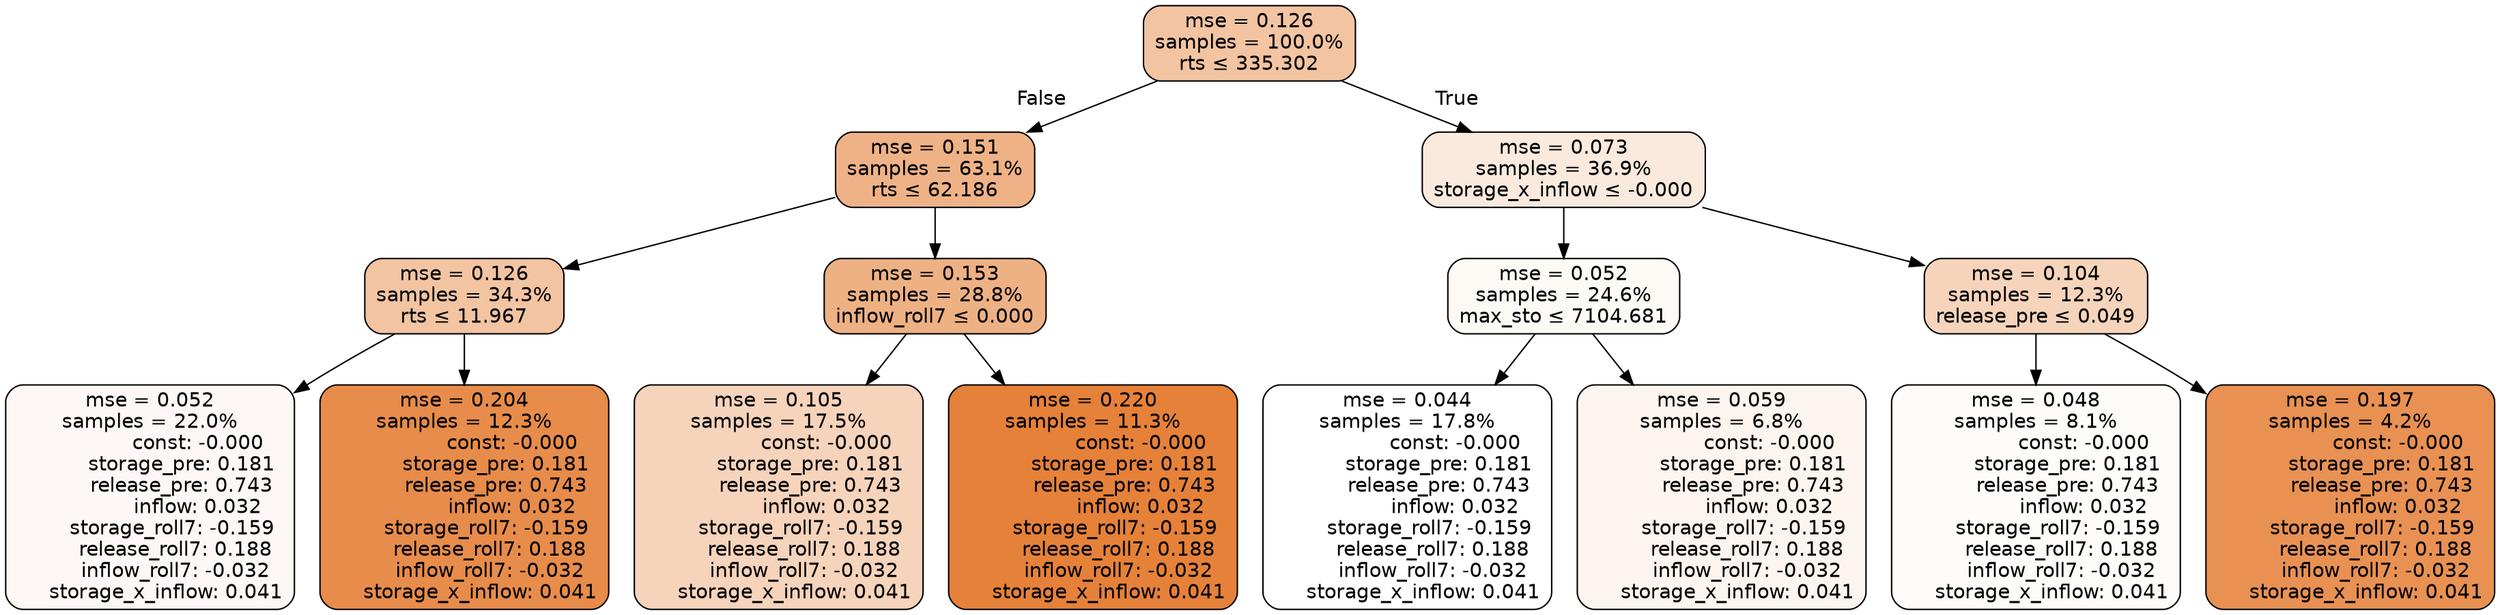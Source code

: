 digraph tree {
node [shape=rectangle, style="filled, rounded", color="black", fontname=helvetica] ;
edge [fontname=helvetica] ;
	"0" [label="mse = 0.126
samples = 100.0%
rts &le; 335.302", fillcolor="#f2c4a2"]
	"1" [label="mse = 0.151
samples = 63.1%
rts &le; 62.186", fillcolor="#efb286"]
	"2" [label="mse = 0.126
samples = 34.3%
rts &le; 11.967", fillcolor="#f2c4a2"]
	"3" [label="mse = 0.052
samples = 22.0%
               const: -0.000
          storage_pre: 0.181
          release_pre: 0.743
               inflow: 0.032
       storage_roll7: -0.159
        release_roll7: 0.188
        inflow_roll7: -0.032
     storage_x_inflow: 0.041", fillcolor="#fdf8f5"]
	"4" [label="mse = 0.204
samples = 12.3%
               const: -0.000
          storage_pre: 0.181
          release_pre: 0.743
               inflow: 0.032
       storage_roll7: -0.159
        release_roll7: 0.188
        inflow_roll7: -0.032
     storage_x_inflow: 0.041", fillcolor="#e78c4a"]
	"5" [label="mse = 0.153
samples = 28.8%
inflow_roll7 &le; 0.000", fillcolor="#eeb184"]
	"6" [label="mse = 0.105
samples = 17.5%
               const: -0.000
          storage_pre: 0.181
          release_pre: 0.743
               inflow: 0.032
       storage_roll7: -0.159
        release_roll7: 0.188
        inflow_roll7: -0.032
     storage_x_inflow: 0.041", fillcolor="#f6d3bb"]
	"7" [label="mse = 0.220
samples = 11.3%
               const: -0.000
          storage_pre: 0.181
          release_pre: 0.743
               inflow: 0.032
       storage_roll7: -0.159
        release_roll7: 0.188
        inflow_roll7: -0.032
     storage_x_inflow: 0.041", fillcolor="#e58139"]
	"8" [label="mse = 0.073
samples = 36.9%
storage_x_inflow &le; -0.000", fillcolor="#faeade"]
	"9" [label="mse = 0.052
samples = 24.6%
max_sto &le; 7104.681", fillcolor="#fdf9f5"]
	"10" [label="mse = 0.044
samples = 17.8%
               const: -0.000
          storage_pre: 0.181
          release_pre: 0.743
               inflow: 0.032
       storage_roll7: -0.159
        release_roll7: 0.188
        inflow_roll7: -0.032
     storage_x_inflow: 0.041", fillcolor="#ffffff"]
	"11" [label="mse = 0.059
samples = 6.8%
               const: -0.000
          storage_pre: 0.181
          release_pre: 0.743
               inflow: 0.032
       storage_roll7: -0.159
        release_roll7: 0.188
        inflow_roll7: -0.032
     storage_x_inflow: 0.041", fillcolor="#fcf4ee"]
	"12" [label="mse = 0.104
samples = 12.3%
release_pre &le; 0.049", fillcolor="#f6d4bb"]
	"13" [label="mse = 0.048
samples = 8.1%
               const: -0.000
          storage_pre: 0.181
          release_pre: 0.743
               inflow: 0.032
       storage_roll7: -0.159
        release_roll7: 0.188
        inflow_roll7: -0.032
     storage_x_inflow: 0.041", fillcolor="#fefbfa"]
	"14" [label="mse = 0.197
samples = 4.2%
               const: -0.000
          storage_pre: 0.181
          release_pre: 0.743
               inflow: 0.032
       storage_roll7: -0.159
        release_roll7: 0.188
        inflow_roll7: -0.032
     storage_x_inflow: 0.041", fillcolor="#e89153"]

	"0" -> "1" [labeldistance=2.5, labelangle=45, headlabel="False"]
	"1" -> "2"
	"2" -> "3"
	"2" -> "4"
	"1" -> "5"
	"5" -> "6"
	"5" -> "7"
	"0" -> "8" [labeldistance=2.5, labelangle=-45, headlabel="True"]
	"8" -> "9"
	"9" -> "10"
	"9" -> "11"
	"8" -> "12"
	"12" -> "13"
	"12" -> "14"
}